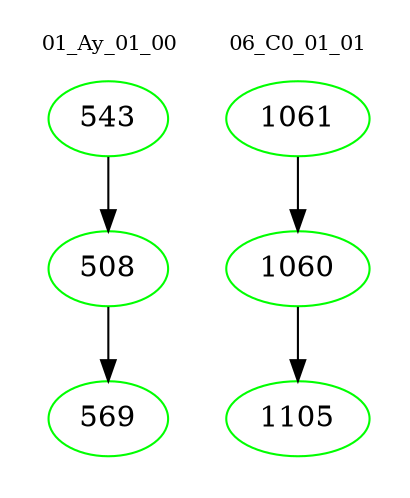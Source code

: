 digraph{
subgraph cluster_0 {
color = white
label = "01_Ay_01_00";
fontsize=10;
T0_543 [label="543", color="green"]
T0_543 -> T0_508 [color="black"]
T0_508 [label="508", color="green"]
T0_508 -> T0_569 [color="black"]
T0_569 [label="569", color="green"]
}
subgraph cluster_1 {
color = white
label = "06_C0_01_01";
fontsize=10;
T1_1061 [label="1061", color="green"]
T1_1061 -> T1_1060 [color="black"]
T1_1060 [label="1060", color="green"]
T1_1060 -> T1_1105 [color="black"]
T1_1105 [label="1105", color="green"]
}
}

